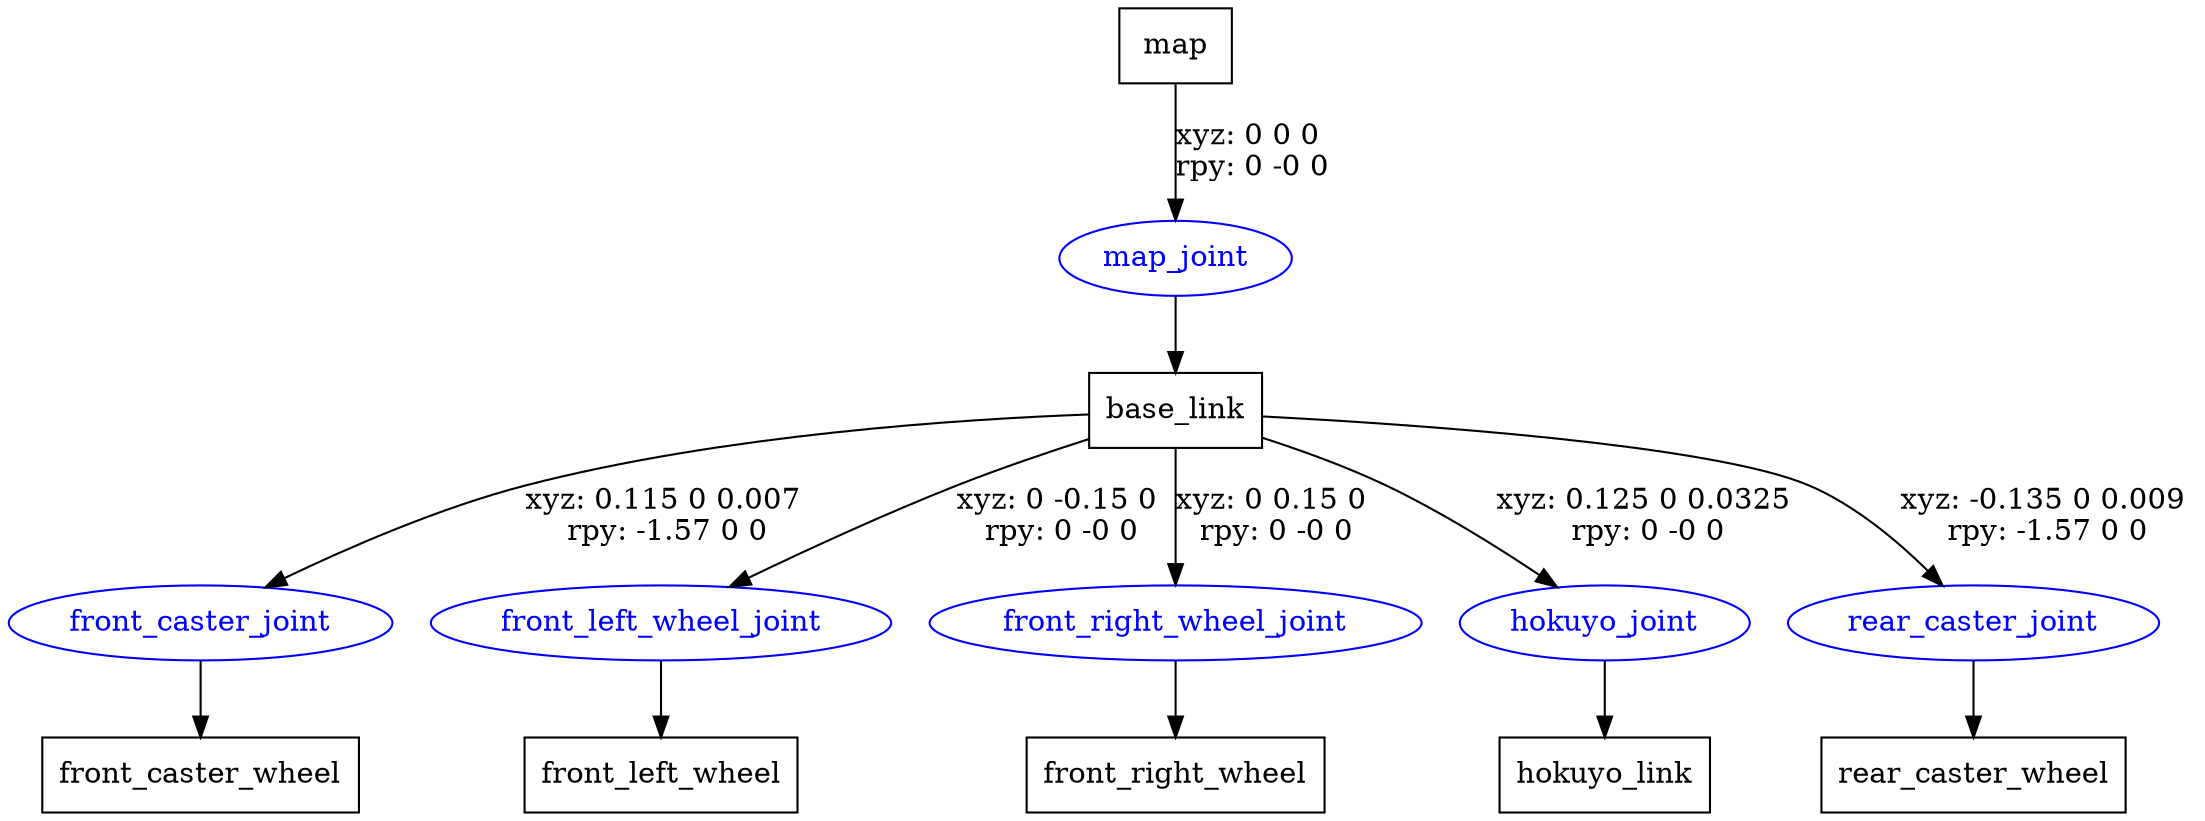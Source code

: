 digraph G {
node [shape=box];
"map" [label="map"];
"base_link" [label="base_link"];
"front_caster_wheel" [label="front_caster_wheel"];
"front_left_wheel" [label="front_left_wheel"];
"front_right_wheel" [label="front_right_wheel"];
"hokuyo_link" [label="hokuyo_link"];
"rear_caster_wheel" [label="rear_caster_wheel"];
node [shape=ellipse, color=blue, fontcolor=blue];
"map" -> "map_joint" [label="xyz: 0 0 0 \nrpy: 0 -0 0"]
"map_joint" -> "base_link"
"base_link" -> "front_caster_joint" [label="xyz: 0.115 0 0.007 \nrpy: -1.57 0 0"]
"front_caster_joint" -> "front_caster_wheel"
"base_link" -> "front_left_wheel_joint" [label="xyz: 0 -0.15 0 \nrpy: 0 -0 0"]
"front_left_wheel_joint" -> "front_left_wheel"
"base_link" -> "front_right_wheel_joint" [label="xyz: 0 0.15 0 \nrpy: 0 -0 0"]
"front_right_wheel_joint" -> "front_right_wheel"
"base_link" -> "hokuyo_joint" [label="xyz: 0.125 0 0.0325 \nrpy: 0 -0 0"]
"hokuyo_joint" -> "hokuyo_link"
"base_link" -> "rear_caster_joint" [label="xyz: -0.135 0 0.009 \nrpy: -1.57 0 0"]
"rear_caster_joint" -> "rear_caster_wheel"
}
